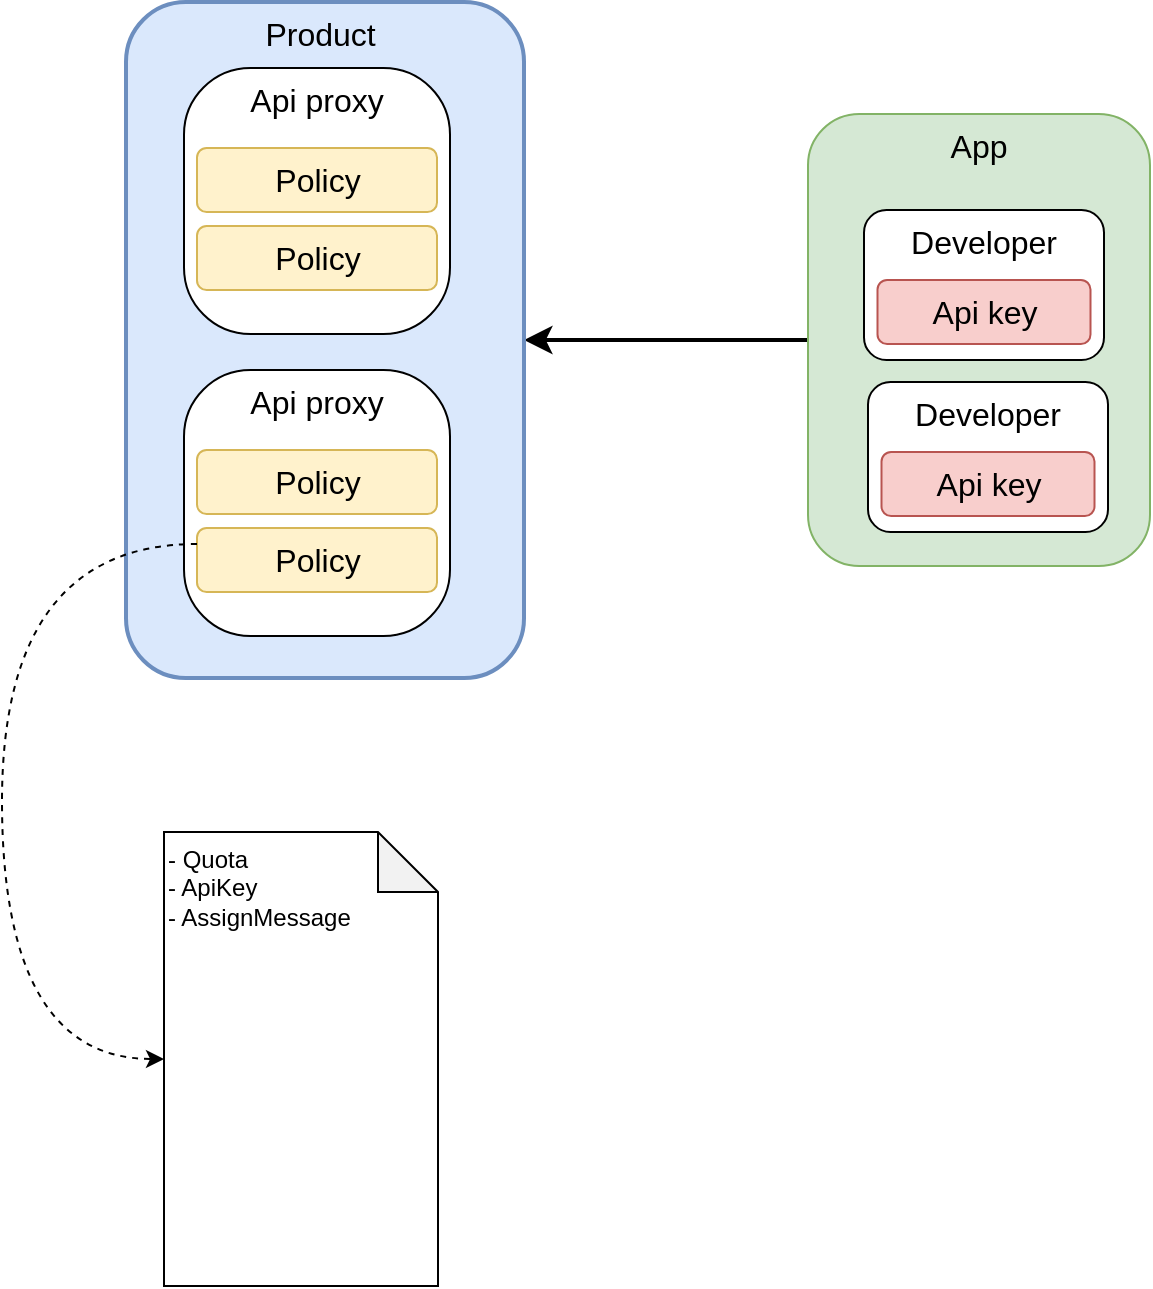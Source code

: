 <mxfile version="22.0.0" type="github">
  <diagram name="Page-1" id="HOvuosdeT9v5tkYRqVk3">
    <mxGraphModel dx="1442" dy="535" grid="0" gridSize="10" guides="1" tooltips="1" connect="1" arrows="1" fold="1" page="0" pageScale="1" pageWidth="827" pageHeight="1169" math="0" shadow="0">
      <root>
        <mxCell id="0" />
        <mxCell id="1" parent="0" />
        <mxCell id="2ciaOZCoj3dRZoLSagHL-5" style="edgeStyle=none;rounded=1;orthogonalLoop=1;jettySize=auto;html=1;entryX=1;entryY=0.5;entryDx=0;entryDy=0;fontSize=12;startSize=8;endSize=8;strokeWidth=2;" parent="1" source="2ciaOZCoj3dRZoLSagHL-4" target="2ciaOZCoj3dRZoLSagHL-2" edge="1">
          <mxGeometry relative="1" as="geometry" />
        </mxCell>
        <mxCell id="2ciaOZCoj3dRZoLSagHL-4" value="App" style="rounded=1;whiteSpace=wrap;html=1;fontSize=16;verticalAlign=top;fillColor=#d5e8d4;strokeColor=#82b366;" parent="1" vertex="1">
          <mxGeometry x="389" y="103" width="171" height="226" as="geometry" />
        </mxCell>
        <mxCell id="2ciaOZCoj3dRZoLSagHL-2" value="Product&amp;nbsp;" style="rounded=1;whiteSpace=wrap;html=1;fontSize=16;verticalAlign=top;fillColor=#dae8fc;strokeColor=#6c8ebf;strokeWidth=2;" parent="1" vertex="1">
          <mxGeometry x="48" y="47" width="199" height="338" as="geometry" />
        </mxCell>
        <mxCell id="XcDybMvGG41WEiG3jihm-2" value="" style="group" vertex="1" connectable="0" parent="1">
          <mxGeometry x="417" y="151" width="120" height="75" as="geometry" />
        </mxCell>
        <mxCell id="2ciaOZCoj3dRZoLSagHL-3" value="Developer" style="rounded=1;whiteSpace=wrap;html=1;fontSize=16;verticalAlign=top;" parent="XcDybMvGG41WEiG3jihm-2" vertex="1">
          <mxGeometry width="120" height="75" as="geometry" />
        </mxCell>
        <mxCell id="2ciaOZCoj3dRZoLSagHL-6" value="Api key" style="rounded=1;whiteSpace=wrap;html=1;fontSize=16;fillColor=#f8cecc;strokeColor=#b85450;" parent="XcDybMvGG41WEiG3jihm-2" vertex="1">
          <mxGeometry x="6.75" y="35" width="106.5" height="32" as="geometry" />
        </mxCell>
        <mxCell id="XcDybMvGG41WEiG3jihm-3" value="" style="group" vertex="1" connectable="0" parent="1">
          <mxGeometry x="419" y="237" width="120" height="75" as="geometry" />
        </mxCell>
        <mxCell id="XcDybMvGG41WEiG3jihm-4" value="Developer" style="rounded=1;whiteSpace=wrap;html=1;fontSize=16;verticalAlign=top;" vertex="1" parent="XcDybMvGG41WEiG3jihm-3">
          <mxGeometry width="120" height="75" as="geometry" />
        </mxCell>
        <mxCell id="XcDybMvGG41WEiG3jihm-5" value="Api key" style="rounded=1;whiteSpace=wrap;html=1;fontSize=16;fillColor=#f8cecc;strokeColor=#b85450;" vertex="1" parent="XcDybMvGG41WEiG3jihm-3">
          <mxGeometry x="6.75" y="35" width="106.5" height="32" as="geometry" />
        </mxCell>
        <mxCell id="XcDybMvGG41WEiG3jihm-9" value="" style="group;rounded=1;" vertex="1" connectable="0" parent="1">
          <mxGeometry x="77" y="80" width="133" height="133" as="geometry" />
        </mxCell>
        <mxCell id="2ciaOZCoj3dRZoLSagHL-1" value="Api proxy" style="rounded=1;whiteSpace=wrap;html=1;fontSize=16;arcSize=25;verticalAlign=top;" parent="XcDybMvGG41WEiG3jihm-9" vertex="1">
          <mxGeometry width="133" height="133" as="geometry" />
        </mxCell>
        <mxCell id="2ciaOZCoj3dRZoLSagHL-8" value="Policy" style="rounded=1;whiteSpace=wrap;html=1;fontSize=16;fillColor=#fff2cc;strokeColor=#d6b656;" parent="XcDybMvGG41WEiG3jihm-9" vertex="1">
          <mxGeometry x="6.5" y="40" width="120" height="32" as="geometry" />
        </mxCell>
        <mxCell id="XcDybMvGG41WEiG3jihm-1" value="Policy" style="rounded=1;whiteSpace=wrap;html=1;fontSize=16;fillColor=#fff2cc;strokeColor=#d6b656;" vertex="1" parent="XcDybMvGG41WEiG3jihm-9">
          <mxGeometry x="6.5" y="79" width="120" height="32" as="geometry" />
        </mxCell>
        <mxCell id="XcDybMvGG41WEiG3jihm-10" value="" style="group" vertex="1" connectable="0" parent="1">
          <mxGeometry x="77" y="231" width="133" height="133" as="geometry" />
        </mxCell>
        <mxCell id="XcDybMvGG41WEiG3jihm-6" value="Api proxy" style="rounded=1;whiteSpace=wrap;html=1;fontSize=16;arcSize=25;verticalAlign=top;" vertex="1" parent="XcDybMvGG41WEiG3jihm-10">
          <mxGeometry width="133" height="133" as="geometry" />
        </mxCell>
        <mxCell id="XcDybMvGG41WEiG3jihm-7" value="Policy" style="rounded=1;whiteSpace=wrap;html=1;fontSize=16;fillColor=#fff2cc;strokeColor=#d6b656;" vertex="1" parent="XcDybMvGG41WEiG3jihm-10">
          <mxGeometry x="6.5" y="40" width="120" height="32" as="geometry" />
        </mxCell>
        <mxCell id="XcDybMvGG41WEiG3jihm-8" value="Policy" style="rounded=1;whiteSpace=wrap;html=1;fontSize=16;fillColor=#fff2cc;strokeColor=#d6b656;" vertex="1" parent="XcDybMvGG41WEiG3jihm-10">
          <mxGeometry x="6.5" y="79" width="120" height="32" as="geometry" />
        </mxCell>
        <mxCell id="XcDybMvGG41WEiG3jihm-12" value="- Quota&lt;br&gt;- ApiKey&lt;br&gt;- AssignMessage" style="shape=note;whiteSpace=wrap;html=1;backgroundOutline=1;darkOpacity=0.05;align=left;verticalAlign=top;" vertex="1" parent="1">
          <mxGeometry x="67" y="462" width="137" height="227" as="geometry" />
        </mxCell>
        <mxCell id="XcDybMvGG41WEiG3jihm-13" style="edgeStyle=orthogonalEdgeStyle;rounded=0;orthogonalLoop=1;jettySize=auto;html=1;entryX=0;entryY=0.5;entryDx=0;entryDy=0;entryPerimeter=0;curved=1;exitX=0;exitY=0.25;exitDx=0;exitDy=0;dashed=1;" edge="1" parent="1" source="XcDybMvGG41WEiG3jihm-8" target="XcDybMvGG41WEiG3jihm-12">
          <mxGeometry relative="1" as="geometry">
            <Array as="points">
              <mxPoint x="-14" y="318" />
              <mxPoint x="-14" y="575" />
            </Array>
          </mxGeometry>
        </mxCell>
      </root>
    </mxGraphModel>
  </diagram>
</mxfile>
